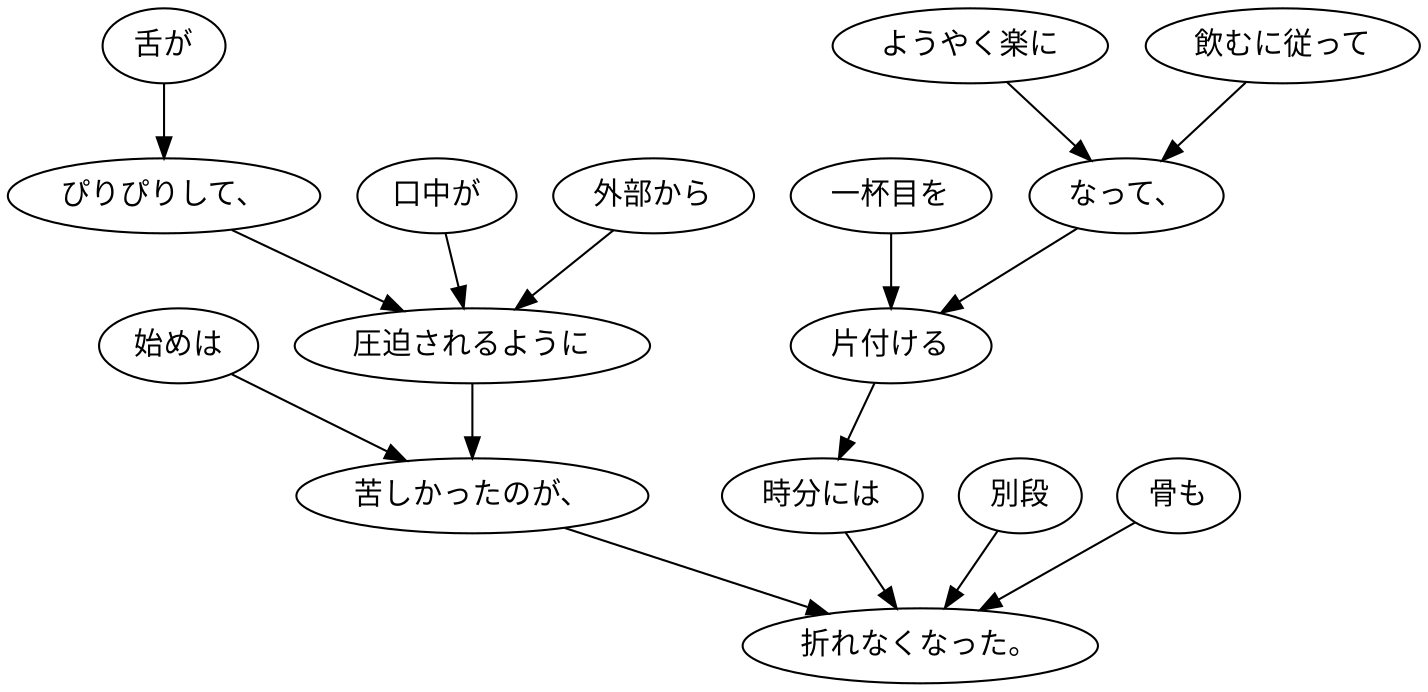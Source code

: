 digraph graph9143 {
	node0 [label="始めは"];
	node1 [label="舌が"];
	node2 [label="ぴりぴりして、"];
	node3 [label="口中が"];
	node4 [label="外部から"];
	node5 [label="圧迫されるように"];
	node6 [label="苦しかったのが、"];
	node7 [label="飲むに従って"];
	node8 [label="ようやく楽に"];
	node9 [label="なって、"];
	node10 [label="一杯目を"];
	node11 [label="片付ける"];
	node12 [label="時分には"];
	node13 [label="別段"];
	node14 [label="骨も"];
	node15 [label="折れなくなった。"];
	node0 -> node6;
	node1 -> node2;
	node2 -> node5;
	node3 -> node5;
	node4 -> node5;
	node5 -> node6;
	node6 -> node15;
	node7 -> node9;
	node8 -> node9;
	node9 -> node11;
	node10 -> node11;
	node11 -> node12;
	node12 -> node15;
	node13 -> node15;
	node14 -> node15;
}
